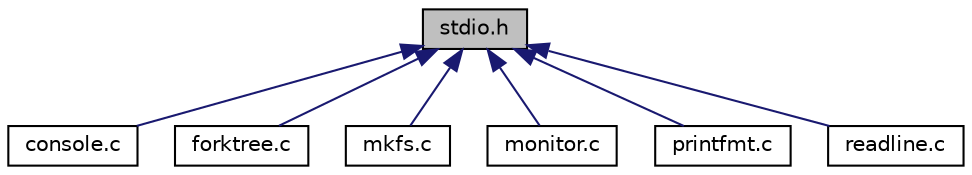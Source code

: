 digraph "stdio.h"
{
  edge [fontname="Helvetica",fontsize="10",labelfontname="Helvetica",labelfontsize="10"];
  node [fontname="Helvetica",fontsize="10",shape=record];
  Node1 [label="stdio.h",height=0.2,width=0.4,color="black", fillcolor="grey75", style="filled", fontcolor="black"];
  Node1 -> Node2 [dir="back",color="midnightblue",fontsize="10",style="solid"];
  Node2 [label="console.c",height=0.2,width=0.4,color="black", fillcolor="white", style="filled",URL="$console_8c.html"];
  Node1 -> Node3 [dir="back",color="midnightblue",fontsize="10",style="solid"];
  Node3 [label="forktree.c",height=0.2,width=0.4,color="black", fillcolor="white", style="filled",URL="$forktree_8c.html"];
  Node1 -> Node4 [dir="back",color="midnightblue",fontsize="10",style="solid"];
  Node4 [label="mkfs.c",height=0.2,width=0.4,color="black", fillcolor="white", style="filled",URL="$mkfs_8c.html"];
  Node1 -> Node5 [dir="back",color="midnightblue",fontsize="10",style="solid"];
  Node5 [label="monitor.c",height=0.2,width=0.4,color="black", fillcolor="white", style="filled",URL="$monitor_8c.html"];
  Node1 -> Node6 [dir="back",color="midnightblue",fontsize="10",style="solid"];
  Node6 [label="printfmt.c",height=0.2,width=0.4,color="black", fillcolor="white", style="filled",URL="$printfmt_8c.html"];
  Node1 -> Node7 [dir="back",color="midnightblue",fontsize="10",style="solid"];
  Node7 [label="readline.c",height=0.2,width=0.4,color="black", fillcolor="white", style="filled",URL="$readline_8c.html"];
}
